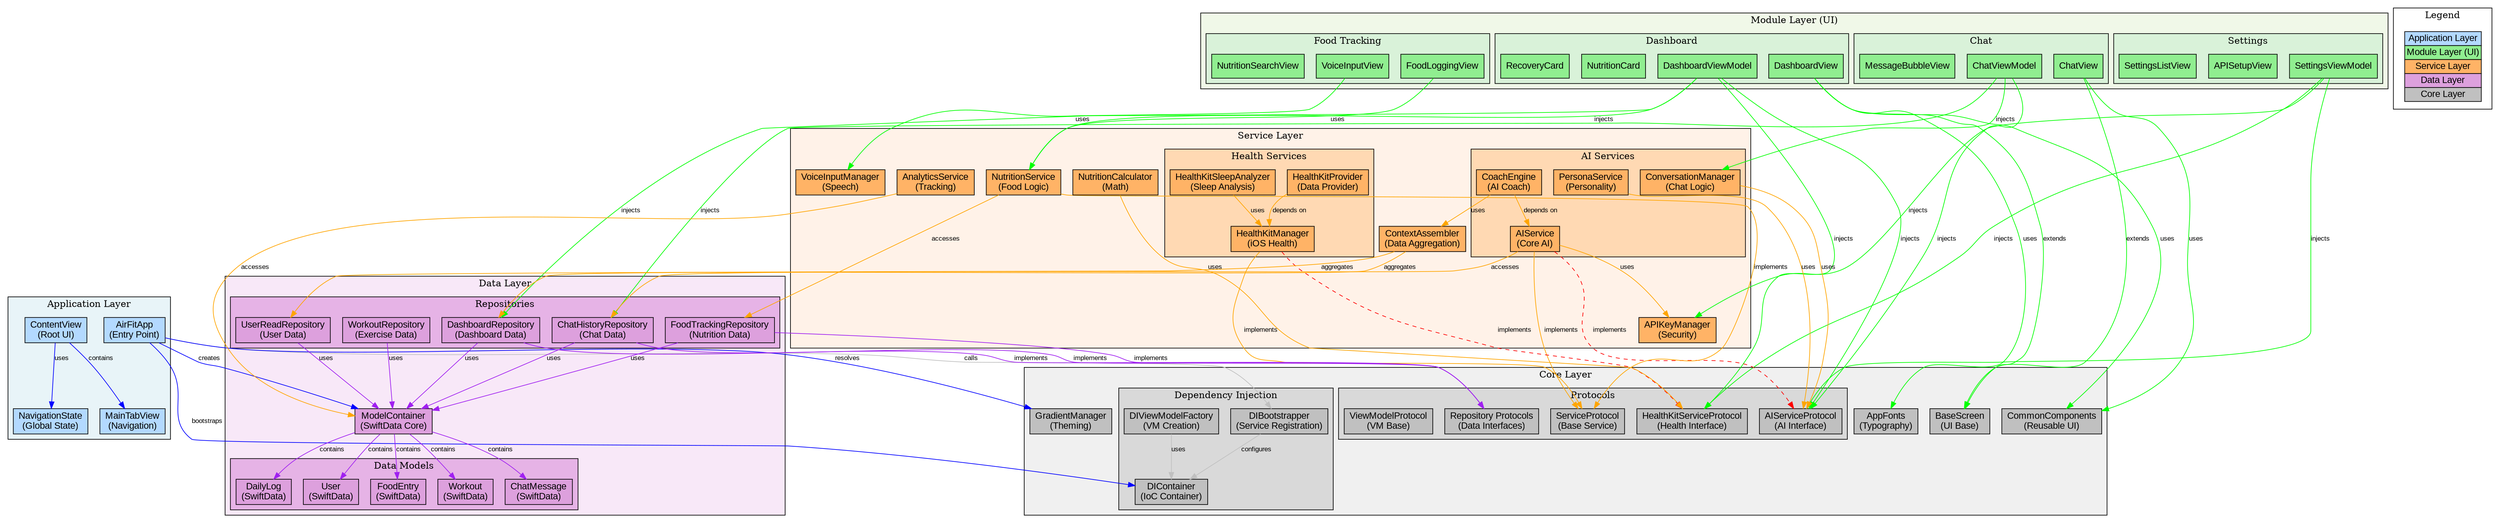 // AirFit Dependency Graph
// Generate visualization with: dot -Tpng dependency-graph.dot -o dependency-graph.png
// Or use online tools like: http://magjac.com/graphviz-visual-editor/

digraph AirFitDependencies {
    // Graph styling
    rankdir=TB;
    node [shape=box, style=rounded, fontname="Arial"];
    edge [fontname="Arial", fontsize=10];
    
    // Define color scheme for layers
    subgraph cluster_application {
        label="Application Layer";
        style=filled;
        fillcolor="#e8f4f8";
        
        AirFitApp [label="AirFitApp\n(Entry Point)", fillcolor="#b3d9ff", style=filled];
        ContentView [label="ContentView\n(Root UI)", fillcolor="#b3d9ff", style=filled];
        MainTabView [label="MainTabView\n(Navigation)", fillcolor="#b3d9ff", style=filled];
        NavigationState [label="NavigationState\n(Global State)", fillcolor="#b3d9ff", style=filled];
    }
    
    subgraph cluster_modules {
        label="Module Layer (UI)";
        style=filled;
        fillcolor="#f0f8e8";
        
        // Dashboard Module
        subgraph cluster_dashboard {
            label="Dashboard";
            style=filled;
            fillcolor="#d9f2d9";
            
            DashboardVM [label="DashboardViewModel", fillcolor="#90EE90", style=filled];
            DashboardView [label="DashboardView", fillcolor="#90EE90", style=filled];
            NutritionCard [label="NutritionCard", fillcolor="#90EE90", style=filled];
            RecoveryCard [label="RecoveryCard", fillcolor="#90EE90", style=filled];
        }
        
        // Chat Module
        subgraph cluster_chat {
            label="Chat";
            style=filled;
            fillcolor="#d9f2d9";
            
            ChatVM [label="ChatViewModel", fillcolor="#90EE90", style=filled];
            ChatView [label="ChatView", fillcolor="#90EE90", style=filled];
            MessageBubble [label="MessageBubbleView", fillcolor="#90EE90", style=filled];
        }
        
        // Settings Module
        subgraph cluster_settings {
            label="Settings";
            style=filled;
            fillcolor="#d9f2d9";
            
            SettingsVM [label="SettingsViewModel", fillcolor="#90EE90", style=filled];
            APISetupView [label="APISetupView", fillcolor="#90EE90", style=filled];
            SettingsListView [label="SettingsListView", fillcolor="#90EE90", style=filled];
        }
        
        // Food Tracking Module
        subgraph cluster_food {
            label="Food Tracking";
            style=filled;
            fillcolor="#d9f2d9";
            
            FoodLoggingView [label="FoodLoggingView", fillcolor="#90EE90", style=filled];
            VoiceInputView [label="VoiceInputView", fillcolor="#90EE90", style=filled];
            NutritionSearchView [label="NutritionSearchView", fillcolor="#90EE90", style=filled];
        }
    }
    
    subgraph cluster_services {
        label="Service Layer";
        style=filled;
        fillcolor="#fff2e8";
        
        // AI Services
        subgraph cluster_ai_services {
            label="AI Services";
            style=filled;
            fillcolor="#ffd9b3";
            
            AIService [label="AIService\n(Core AI)", fillcolor="#FFB366", style=filled];
            CoachEngine [label="CoachEngine\n(AI Coach)", fillcolor="#FFB366", style=filled];
            PersonaService [label="PersonaService\n(Personality)", fillcolor="#FFB366", style=filled];
            ConversationManager [label="ConversationManager\n(Chat Logic)", fillcolor="#FFB366", style=filled];
        }
        
        // Health Services
        subgraph cluster_health_services {
            label="Health Services";
            style=filled;
            fillcolor="#ffd9b3";
            
            HealthKitManager [label="HealthKitManager\n(iOS Health)", fillcolor="#FFB366", style=filled];
            HealthKitProvider [label="HealthKitProvider\n(Data Provider)", fillcolor="#FFB366", style=filled];
            HealthKitSleepAnalyzer [label="HealthKitSleepAnalyzer\n(Sleep Analysis)", fillcolor="#FFB366", style=filled];
        }
        
        // Other Services
        NutritionService [label="NutritionService\n(Food Logic)", fillcolor="#FFB366", style=filled];
        NutritionCalculator [label="NutritionCalculator\n(Math)", fillcolor="#FFB366", style=filled];
        APIKeyManager [label="APIKeyManager\n(Security)", fillcolor="#FFB366", style=filled];
        AnalyticsService [label="AnalyticsService\n(Tracking)", fillcolor="#FFB366", style=filled];
        VoiceInputManager [label="VoiceInputManager\n(Speech)", fillcolor="#FFB366", style=filled];
        ContextAssembler [label="ContextAssembler\n(Data Aggregation)", fillcolor="#FFB366", style=filled];
    }
    
    subgraph cluster_data {
        label="Data Layer";
        style=filled;
        fillcolor="#f8e8f8";
        
        // Repositories
        subgraph cluster_repositories {
            label="Repositories";
            style=filled;
            fillcolor="#e6b3e6";
            
            DashboardRepo [label="DashboardRepository\n(Dashboard Data)", fillcolor="#DDA0DD", style=filled];
            FoodTrackingRepo [label="FoodTrackingRepository\n(Nutrition Data)", fillcolor="#DDA0DD", style=filled];
            ChatHistoryRepo [label="ChatHistoryRepository\n(Chat Data)", fillcolor="#DDA0DD", style=filled];
            UserReadRepo [label="UserReadRepository\n(User Data)", fillcolor="#DDA0DD", style=filled];
            WorkoutRepo [label="WorkoutRepository\n(Exercise Data)", fillcolor="#DDA0DD", style=filled];
        }
        
        // Data Models
        subgraph cluster_models {
            label="Data Models";
            style=filled;
            fillcolor="#e6b3e6";
            
            UserModel [label="User\n(SwiftData)", fillcolor="#DDA0DD", style=filled];
            FoodEntry [label="FoodEntry\n(SwiftData)", fillcolor="#DDA0DD", style=filled];
            Workout [label="Workout\n(SwiftData)", fillcolor="#DDA0DD", style=filled];
            ChatMessage [label="ChatMessage\n(SwiftData)", fillcolor="#DDA0DD", style=filled];
            DailyLog [label="DailyLog\n(SwiftData)", fillcolor="#DDA0DD", style=filled];
        }
        
        ModelContainer [label="ModelContainer\n(SwiftData Core)", fillcolor="#DDA0DD", style=filled];
    }
    
    subgraph cluster_core {
        label="Core Layer";
        style=filled;
        fillcolor="#f0f0f0";
        
        // DI System
        subgraph cluster_di {
            label="Dependency Injection";
            style=filled;
            fillcolor="#d9d9d9";
            
            DIContainer [label="DIContainer\n(IoC Container)", fillcolor="#C0C0C0", style=filled];
            DIBootstrapper [label="DIBootstrapper\n(Service Registration)", fillcolor="#C0C0C0", style=filled];
            DIViewModelFactory [label="DIViewModelFactory\n(VM Creation)", fillcolor="#C0C0C0", style=filled];
        }
        
        // Protocols
        subgraph cluster_protocols {
            label="Protocols";
            style=filled;
            fillcolor="#d9d9d9";
            
            ServiceProtocol [label="ServiceProtocol\n(Base Service)", fillcolor="#C0C0C0", style=filled];
            AIServiceProtocol [label="AIServiceProtocol\n(AI Interface)", fillcolor="#C0C0C0", style=filled];
            HealthKitServiceProtocol [label="HealthKitServiceProtocol\n(Health Interface)", fillcolor="#C0C0C0", style=filled];
            RepositoryProtocols [label="Repository Protocols\n(Data Interfaces)", fillcolor="#C0C0C0", style=filled];
            ViewModelProtocol [label="ViewModelProtocol\n(VM Base)", fillcolor="#C0C0C0", style=filled];
        }
        
        // Shared Components
        AppFonts [label="AppFonts\n(Typography)", fillcolor="#C0C0C0", style=filled];
        GradientManager [label="GradientManager\n(Theming)", fillcolor="#C0C0C0", style=filled];
        BaseScreen [label="BaseScreen\n(UI Base)", fillcolor="#C0C0C0", style=filled];
        CommonComponents [label="CommonComponents\n(Reusable UI)", fillcolor="#C0C0C0", style=filled];
    }
    
    // Application Layer Dependencies
    AirFitApp -> DIContainer [label="bootstraps", color="blue"];
    AirFitApp -> ModelContainer [label="creates", color="blue"];
    AirFitApp -> GradientManager [label="resolves", color="blue"];
    ContentView -> MainTabView [label="contains", color="blue"];
    ContentView -> NavigationState [label="uses", color="blue"];
    
    // Module to Service Dependencies
    DashboardVM -> AIServiceProtocol [label="injects", color="green"];
    DashboardVM -> HealthKitServiceProtocol [label="injects", color="green"];
    DashboardVM -> NutritionService [label="injects", color="green"];
    DashboardVM -> DashboardRepo [label="injects", color="green"];
    
    ChatVM -> AIServiceProtocol [label="injects", color="green"];
    ChatVM -> ConversationManager [label="injects", color="green"];
    ChatVM -> ChatHistoryRepo [label="injects", color="green"];
    
    SettingsVM -> APIKeyManager [label="injects", color="green"];
    SettingsVM -> HealthKitServiceProtocol [label="injects", color="green"];
    SettingsVM -> AIServiceProtocol [label="injects", color="green"];
    
    FoodLoggingView -> NutritionService [label="uses", color="green"];
    VoiceInputView -> VoiceInputManager [label="uses", color="green"];
    
    // Module to Core Dependencies
    DashboardView -> BaseScreen [label="extends", color="green"];
    DashboardView -> AppFonts [label="uses", color="green"];
    DashboardView -> CommonComponents [label="uses", color="green"];
    
    ChatView -> BaseScreen [label="extends", color="green"];
    ChatView -> CommonComponents [label="uses", color="green"];
    
    // Service to Service Dependencies
    AIService -> APIKeyManager [label="uses", color="orange"];
    CoachEngine -> AIService [label="depends on", color="orange"];
    CoachEngine -> ContextAssembler [label="uses", color="orange"];
    PersonaService -> AIServiceProtocol [label="uses", color="orange"];
    HealthKitProvider -> HealthKitManager [label="depends on", color="orange"];
    HealthKitSleepAnalyzer -> HealthKitManager [label="uses", color="orange"];
    NutritionCalculator -> HealthKitServiceProtocol [label="uses", color="orange"];
    ConversationManager -> AIServiceProtocol [label="uses", color="orange"];
    
    // Service to Data Dependencies
    AIService -> ChatHistoryRepo [label="accesses", color="orange"];
    NutritionService -> FoodTrackingRepo [label="accesses", color="orange"];
    AnalyticsService -> ModelContainer [label="accesses", color="orange"];
    ContextAssembler -> DashboardRepo [label="aggregates", color="orange"];
    ContextAssembler -> UserReadRepo [label="aggregates", color="orange"];
    
    // Service to Core Dependencies
    AIService -> ServiceProtocol [label="implements", color="orange"];
    HealthKitManager -> ServiceProtocol [label="implements", color="orange"];
    NutritionService -> ServiceProtocol [label="implements", color="orange"];
    
    // Data Layer Dependencies
    DashboardRepo -> ModelContainer [label="uses", color="purple"];
    FoodTrackingRepo -> ModelContainer [label="uses", color="purple"];
    ChatHistoryRepo -> ModelContainer [label="uses", color="purple"];
    UserReadRepo -> ModelContainer [label="uses", color="purple"];
    WorkoutRepo -> ModelContainer [label="uses", color="purple"];
    
    DashboardRepo -> RepositoryProtocols [label="implements", color="purple"];
    FoodTrackingRepo -> RepositoryProtocols [label="implements", color="purple"];
    ChatHistoryRepo -> RepositoryProtocols [label="implements", color="purple"];
    
    // Data Models
    ModelContainer -> UserModel [label="contains", color="purple"];
    ModelContainer -> FoodEntry [label="contains", color="purple"];
    ModelContainer -> Workout [label="contains", color="purple"];
    ModelContainer -> ChatMessage [label="contains", color="purple"];
    ModelContainer -> DailyLog [label="contains", color="purple"];
    
    // DI System Dependencies
    DIBootstrapper -> DIContainer [label="configures", color="gray"];
    DIViewModelFactory -> DIContainer [label="uses", color="gray"];
    AirFitApp -> DIBootstrapper [label="calls", color="gray"];
    
    // Protocol implementations (conceptual)
    AIService -> AIServiceProtocol [label="implements", color="red", style=dashed];
    HealthKitManager -> HealthKitServiceProtocol [label="implements", color="red", style=dashed];
    
    // Legend
    subgraph cluster_legend {
        label="Legend";
        style=filled;
        fillcolor="#ffffff";
        
        node [shape=plaintext];
        legend [label=<
            <TABLE BORDER="0" CELLBORDER="1" CELLSPACING="0">
                <TR><TD BGCOLOR="#b3d9ff">Application Layer</TD></TR>
                <TR><TD BGCOLOR="#90EE90">Module Layer (UI)</TD></TR>
                <TR><TD BGCOLOR="#FFB366">Service Layer</TD></TR>
                <TR><TD BGCOLOR="#DDA0DD">Data Layer</TD></TR>
                <TR><TD BGCOLOR="#C0C0C0">Core Layer</TD></TR>
            </TABLE>
        >];
    }
}